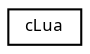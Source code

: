 digraph "Graphical Class Hierarchy"
{
  edge [fontname="Sans",fontsize="8",labelfontname="Sans",labelfontsize="8"];
  node [fontname="Sans",fontsize="8",shape=record];
  rankdir="LR";
  Node1 [label="cLua",height=0.2,width=0.4,color="black", fillcolor="white", style="filled",URL="$classc_lua.html"];
}
